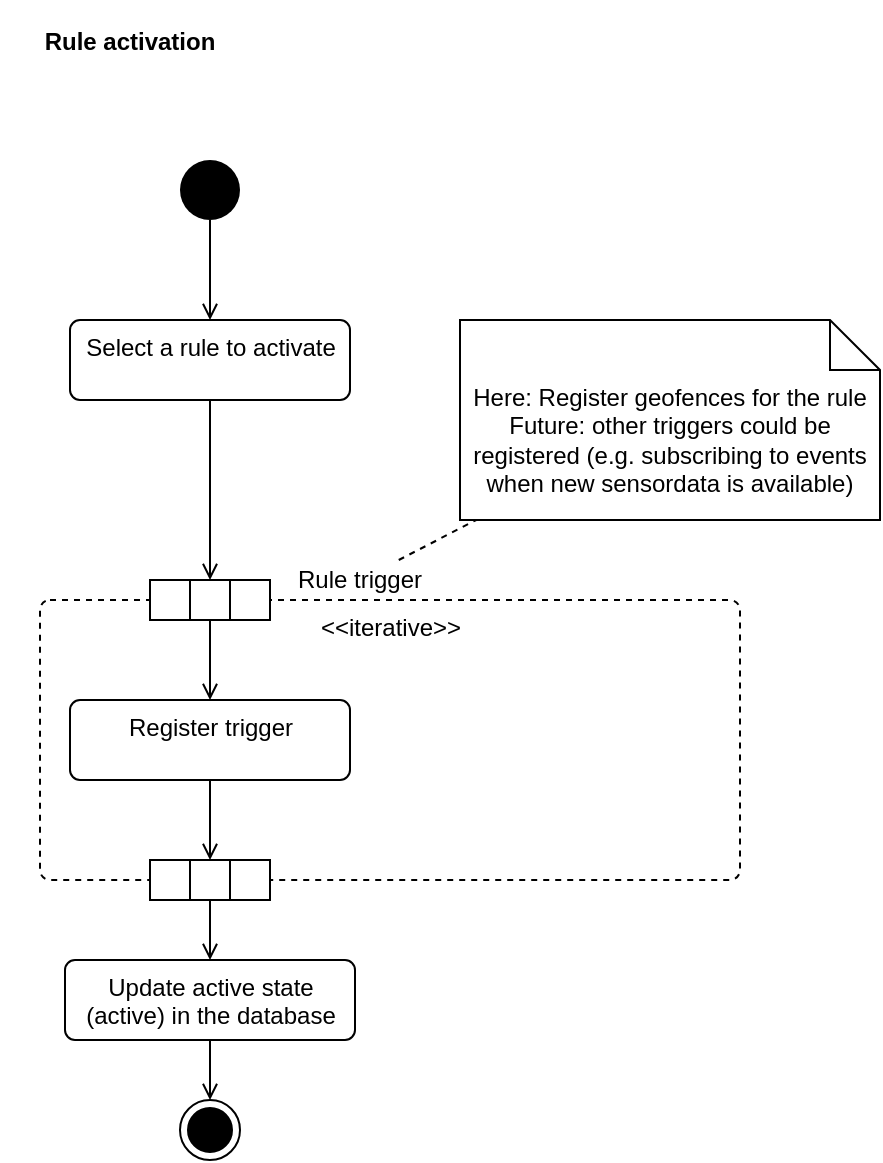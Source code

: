<mxfile version="13.9.9" type="device"><diagram id="BRt2wRBwsePim5E0wS-c" name="Seite-1"><mxGraphModel dx="1422" dy="822" grid="1" gridSize="10" guides="1" tooltips="1" connect="1" arrows="1" fold="1" page="1" pageScale="1" pageWidth="1169" pageHeight="827" math="0" shadow="0"><root><mxCell id="0"/><mxCell id="1" parent="0"/><mxCell id="ozhffg4o_GN4Y6szRWW0-24" value="&amp;lt;&amp;lt;iterative&amp;gt;&amp;gt;" style="html=1;align=center;verticalAlign=top;rounded=1;absoluteArcSize=1;arcSize=10;dashed=1;" vertex="1" parent="1"><mxGeometry x="20" y="300" width="350" height="140" as="geometry"/></mxCell><mxCell id="ozhffg4o_GN4Y6szRWW0-1" value="Rule activation" style="text;align=center;fontStyle=1;verticalAlign=middle;spacingLeft=3;spacingRight=3;strokeColor=none;rotatable=0;points=[[0,0.5],[1,0.5]];portConstraint=eastwest;" vertex="1" parent="1"><mxGeometry width="130" height="40" as="geometry"/></mxCell><mxCell id="ozhffg4o_GN4Y6szRWW0-2" style="rounded=0;orthogonalLoop=1;jettySize=auto;html=1;endArrow=open;endFill=0;" edge="1" parent="1" source="ozhffg4o_GN4Y6szRWW0-3" target="ozhffg4o_GN4Y6szRWW0-9"><mxGeometry relative="1" as="geometry"/></mxCell><mxCell id="ozhffg4o_GN4Y6szRWW0-3" value="" style="ellipse;fillColor=#000000;strokeColor=none;" vertex="1" parent="1"><mxGeometry x="90" y="80" width="30" height="30" as="geometry"/></mxCell><mxCell id="ozhffg4o_GN4Y6szRWW0-4" value="" style="group" vertex="1" connectable="0" parent="1"><mxGeometry x="75" y="290" width="60" height="20" as="geometry"/></mxCell><mxCell id="ozhffg4o_GN4Y6szRWW0-5" value="" style="rounded=0;whiteSpace=wrap;html=1;" vertex="1" parent="ozhffg4o_GN4Y6szRWW0-4"><mxGeometry width="20" height="20" as="geometry"/></mxCell><mxCell id="ozhffg4o_GN4Y6szRWW0-6" value="" style="rounded=0;whiteSpace=wrap;html=1;" vertex="1" parent="ozhffg4o_GN4Y6szRWW0-4"><mxGeometry x="20" width="20" height="20" as="geometry"/></mxCell><mxCell id="ozhffg4o_GN4Y6szRWW0-7" value="" style="rounded=0;whiteSpace=wrap;html=1;" vertex="1" parent="ozhffg4o_GN4Y6szRWW0-4"><mxGeometry x="40" width="20" height="20" as="geometry"/></mxCell><mxCell id="ozhffg4o_GN4Y6szRWW0-8" style="edgeStyle=none;rounded=0;orthogonalLoop=1;jettySize=auto;html=1;endArrow=open;endFill=0;" edge="1" parent="1" source="ozhffg4o_GN4Y6szRWW0-9" target="ozhffg4o_GN4Y6szRWW0-6"><mxGeometry relative="1" as="geometry"/></mxCell><mxCell id="ozhffg4o_GN4Y6szRWW0-9" value="Select a rule to activate" style="html=1;align=center;verticalAlign=top;rounded=1;absoluteArcSize=1;arcSize=10;dashed=0;" vertex="1" parent="1"><mxGeometry x="35" y="160" width="140" height="40" as="geometry"/></mxCell><mxCell id="ozhffg4o_GN4Y6szRWW0-10" style="edgeStyle=none;rounded=0;orthogonalLoop=1;jettySize=auto;html=1;endArrow=none;endFill=0;dashed=1;" edge="1" parent="1" source="ozhffg4o_GN4Y6szRWW0-11" target="ozhffg4o_GN4Y6szRWW0-12"><mxGeometry relative="1" as="geometry"/></mxCell><mxCell id="ozhffg4o_GN4Y6szRWW0-11" value="Rule trigger" style="text;html=1;strokeColor=none;fillColor=none;align=center;verticalAlign=middle;whiteSpace=wrap;rounded=0;" vertex="1" parent="1"><mxGeometry x="140" y="280" width="80" height="20" as="geometry"/></mxCell><mxCell id="ozhffg4o_GN4Y6szRWW0-12" value="Here: Register geofences for the rule&lt;br&gt;Future: other triggers could be registered (e.g. subscribing to events when new sensordata is available)" style="shape=note2;boundedLbl=1;whiteSpace=wrap;html=1;size=25;verticalAlign=top;align=center;" vertex="1" parent="1"><mxGeometry x="230" y="160" width="210" height="100" as="geometry"/></mxCell><mxCell id="ozhffg4o_GN4Y6szRWW0-13" style="edgeStyle=none;rounded=0;orthogonalLoop=1;jettySize=auto;html=1;endArrow=open;endFill=0;" edge="1" parent="1" source="ozhffg4o_GN4Y6szRWW0-14" target="ozhffg4o_GN4Y6szRWW0-18"><mxGeometry relative="1" as="geometry"/></mxCell><mxCell id="ozhffg4o_GN4Y6szRWW0-14" value="Register trigger" style="html=1;align=center;verticalAlign=top;rounded=1;absoluteArcSize=1;arcSize=10;dashed=0;" vertex="1" parent="1"><mxGeometry x="35" y="350" width="140" height="40" as="geometry"/></mxCell><mxCell id="ozhffg4o_GN4Y6szRWW0-15" style="edgeStyle=none;rounded=0;orthogonalLoop=1;jettySize=auto;html=1;endArrow=open;endFill=0;" edge="1" parent="1" source="ozhffg4o_GN4Y6szRWW0-6" target="ozhffg4o_GN4Y6szRWW0-14"><mxGeometry relative="1" as="geometry"/></mxCell><mxCell id="ozhffg4o_GN4Y6szRWW0-16" value="" style="group" vertex="1" connectable="0" parent="1"><mxGeometry x="75" y="430" width="60" height="20" as="geometry"/></mxCell><mxCell id="ozhffg4o_GN4Y6szRWW0-17" value="" style="rounded=0;whiteSpace=wrap;html=1;" vertex="1" parent="ozhffg4o_GN4Y6szRWW0-16"><mxGeometry width="20" height="20" as="geometry"/></mxCell><mxCell id="ozhffg4o_GN4Y6szRWW0-18" value="" style="rounded=0;whiteSpace=wrap;html=1;" vertex="1" parent="ozhffg4o_GN4Y6szRWW0-16"><mxGeometry x="20" width="20" height="20" as="geometry"/></mxCell><mxCell id="ozhffg4o_GN4Y6szRWW0-19" value="" style="rounded=0;whiteSpace=wrap;html=1;" vertex="1" parent="ozhffg4o_GN4Y6szRWW0-16"><mxGeometry x="40" width="20" height="20" as="geometry"/></mxCell><mxCell id="ozhffg4o_GN4Y6szRWW0-20" style="edgeStyle=none;rounded=0;orthogonalLoop=1;jettySize=auto;html=1;endArrow=open;endFill=0;" edge="1" parent="1" source="ozhffg4o_GN4Y6szRWW0-21" target="ozhffg4o_GN4Y6szRWW0-23"><mxGeometry relative="1" as="geometry"/></mxCell><mxCell id="ozhffg4o_GN4Y6szRWW0-21" value="Update active state&lt;br&gt;(active) in the database" style="html=1;align=center;verticalAlign=top;rounded=1;absoluteArcSize=1;arcSize=10;dashed=0;" vertex="1" parent="1"><mxGeometry x="32.5" y="480" width="145" height="40" as="geometry"/></mxCell><mxCell id="ozhffg4o_GN4Y6szRWW0-22" style="edgeStyle=none;rounded=0;orthogonalLoop=1;jettySize=auto;html=1;endArrow=open;endFill=0;" edge="1" parent="1" source="ozhffg4o_GN4Y6szRWW0-18" target="ozhffg4o_GN4Y6szRWW0-21"><mxGeometry relative="1" as="geometry"/></mxCell><mxCell id="ozhffg4o_GN4Y6szRWW0-23" value="" style="ellipse;html=1;shape=endState;fillColor=#000000;strokeColor=#000000;" vertex="1" parent="1"><mxGeometry x="90" y="550" width="30" height="30" as="geometry"/></mxCell></root></mxGraphModel></diagram></mxfile>
